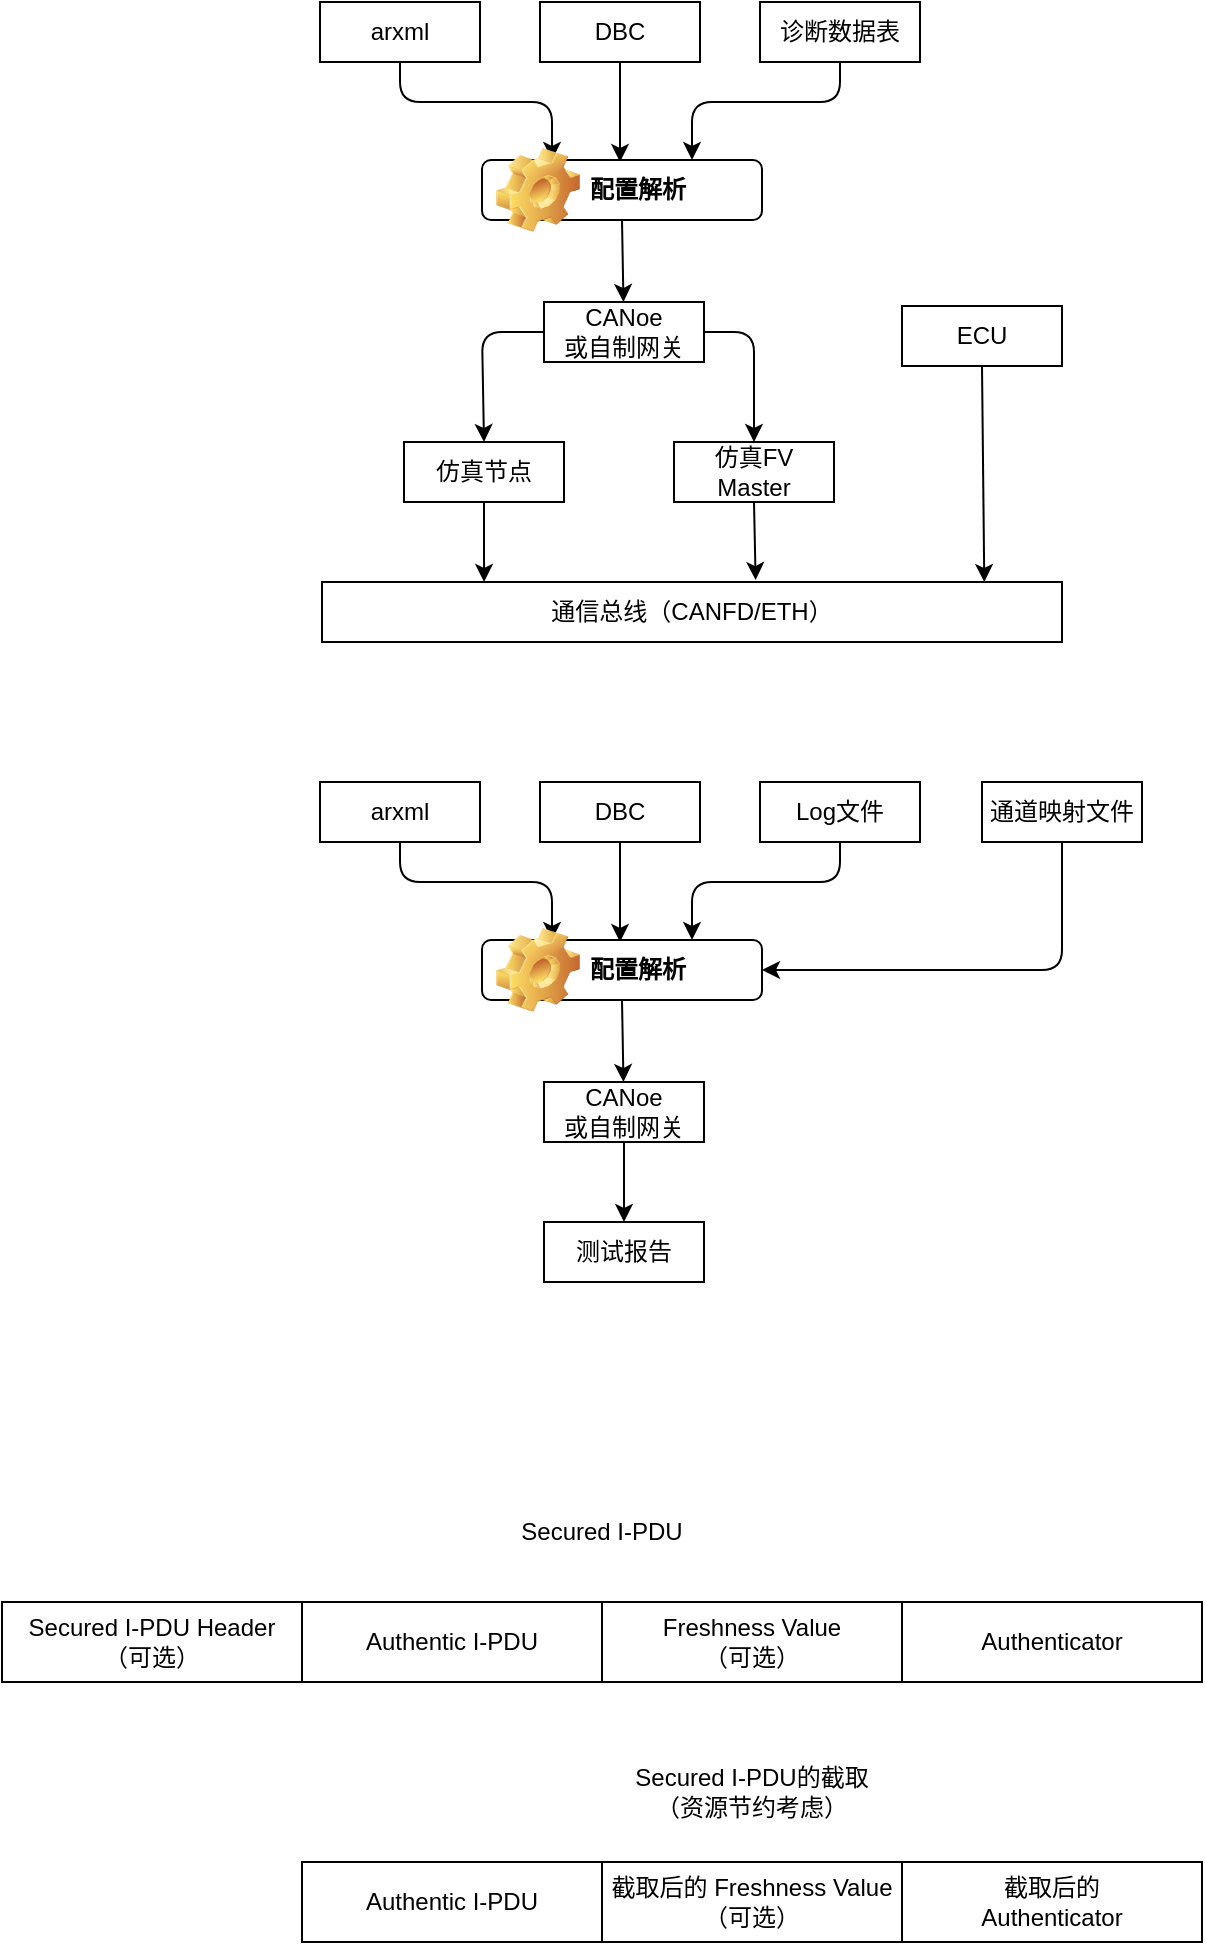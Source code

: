 <mxfile>
    <diagram id="tC6HudGiC07o0Kwms-j6" name="Page-1">
        <mxGraphModel dx="613" dy="570" grid="1" gridSize="10" guides="1" tooltips="1" connect="1" arrows="1" fold="1" page="1" pageScale="1" pageWidth="827" pageHeight="1169" math="0" shadow="0">
            <root>
                <mxCell id="0"/>
                <mxCell id="1" parent="0"/>
                <mxCell id="24" style="edgeStyle=none;html=1;exitX=0.5;exitY=1;exitDx=0;exitDy=0;entryX=0.25;entryY=0;entryDx=0;entryDy=0;" parent="1" source="2" target="11" edge="1">
                    <mxGeometry relative="1" as="geometry">
                        <Array as="points">
                            <mxPoint x="219" y="150"/>
                            <mxPoint x="295" y="150"/>
                        </Array>
                    </mxGeometry>
                </mxCell>
                <mxCell id="2" value="arxml" style="rounded=0;whiteSpace=wrap;html=1;" parent="1" vertex="1">
                    <mxGeometry x="179" y="100" width="80" height="30" as="geometry"/>
                </mxCell>
                <mxCell id="25" style="edgeStyle=none;html=1;exitX=0.5;exitY=1;exitDx=0;exitDy=0;" parent="1" source="3" edge="1">
                    <mxGeometry relative="1" as="geometry">
                        <mxPoint x="329" y="180" as="targetPoint"/>
                    </mxGeometry>
                </mxCell>
                <mxCell id="3" value="DBC" style="rounded=0;whiteSpace=wrap;html=1;" parent="1" vertex="1">
                    <mxGeometry x="289" y="100" width="80" height="30" as="geometry"/>
                </mxCell>
                <mxCell id="26" style="edgeStyle=none;html=1;entryX=0.75;entryY=0;entryDx=0;entryDy=0;" parent="1" source="6" target="11" edge="1">
                    <mxGeometry relative="1" as="geometry">
                        <Array as="points">
                            <mxPoint x="439" y="150"/>
                            <mxPoint x="365" y="150"/>
                        </Array>
                    </mxGeometry>
                </mxCell>
                <mxCell id="6" value="诊断数据表" style="rounded=0;whiteSpace=wrap;html=1;" parent="1" vertex="1">
                    <mxGeometry x="399" y="100" width="80" height="30" as="geometry"/>
                </mxCell>
                <mxCell id="27" style="edgeStyle=none;html=1;exitX=0.5;exitY=1;exitDx=0;exitDy=0;" parent="1" source="11" target="13" edge="1">
                    <mxGeometry relative="1" as="geometry"/>
                </mxCell>
                <mxCell id="11" value="配置解析" style="label;whiteSpace=wrap;html=1;image=img/clipart/Gear_128x128.png" parent="1" vertex="1">
                    <mxGeometry x="260" y="179" width="140" height="30" as="geometry"/>
                </mxCell>
                <mxCell id="28" style="edgeStyle=none;html=1;exitX=0;exitY=0.5;exitDx=0;exitDy=0;entryX=0.5;entryY=0;entryDx=0;entryDy=0;" parent="1" source="13" target="14" edge="1">
                    <mxGeometry relative="1" as="geometry">
                        <Array as="points">
                            <mxPoint x="260" y="265"/>
                        </Array>
                    </mxGeometry>
                </mxCell>
                <mxCell id="29" style="edgeStyle=none;html=1;exitX=1;exitY=0.5;exitDx=0;exitDy=0;entryX=0.5;entryY=0;entryDx=0;entryDy=0;" parent="1" source="13" target="15" edge="1">
                    <mxGeometry relative="1" as="geometry">
                        <Array as="points">
                            <mxPoint x="396" y="265"/>
                        </Array>
                    </mxGeometry>
                </mxCell>
                <mxCell id="13" value="CANoe&lt;br&gt;或自制网关" style="rounded=0;whiteSpace=wrap;html=1;" parent="1" vertex="1">
                    <mxGeometry x="291" y="250" width="80" height="30" as="geometry"/>
                </mxCell>
                <mxCell id="30" style="edgeStyle=none;html=1;exitX=0.5;exitY=1;exitDx=0;exitDy=0;entryX=0.219;entryY=0;entryDx=0;entryDy=0;entryPerimeter=0;" parent="1" source="14" target="17" edge="1">
                    <mxGeometry relative="1" as="geometry"/>
                </mxCell>
                <mxCell id="14" value="仿真节点" style="rounded=0;whiteSpace=wrap;html=1;" parent="1" vertex="1">
                    <mxGeometry x="221" y="320" width="80" height="30" as="geometry"/>
                </mxCell>
                <mxCell id="31" style="edgeStyle=none;html=1;exitX=0.5;exitY=1;exitDx=0;exitDy=0;entryX=0.586;entryY=-0.033;entryDx=0;entryDy=0;entryPerimeter=0;" parent="1" source="15" target="17" edge="1">
                    <mxGeometry relative="1" as="geometry"/>
                </mxCell>
                <mxCell id="15" value="仿真FV Master" style="rounded=0;whiteSpace=wrap;html=1;" parent="1" vertex="1">
                    <mxGeometry x="356" y="320" width="80" height="30" as="geometry"/>
                </mxCell>
                <mxCell id="32" style="edgeStyle=none;html=1;exitX=0.5;exitY=1;exitDx=0;exitDy=0;entryX=0.895;entryY=0;entryDx=0;entryDy=0;entryPerimeter=0;" parent="1" source="16" target="17" edge="1">
                    <mxGeometry relative="1" as="geometry"/>
                </mxCell>
                <mxCell id="16" value="ECU" style="rounded=0;whiteSpace=wrap;html=1;" parent="1" vertex="1">
                    <mxGeometry x="470" y="252" width="80" height="30" as="geometry"/>
                </mxCell>
                <mxCell id="17" value="通信总线（CANFD/ETH）" style="rounded=0;whiteSpace=wrap;html=1;" parent="1" vertex="1">
                    <mxGeometry x="180" y="390" width="370" height="30" as="geometry"/>
                </mxCell>
                <mxCell id="33" style="edgeStyle=none;html=1;exitX=0.5;exitY=1;exitDx=0;exitDy=0;entryX=0.25;entryY=0;entryDx=0;entryDy=0;" parent="1" source="34" target="40" edge="1">
                    <mxGeometry relative="1" as="geometry">
                        <Array as="points">
                            <mxPoint x="219" y="540"/>
                            <mxPoint x="295" y="540"/>
                        </Array>
                    </mxGeometry>
                </mxCell>
                <mxCell id="34" value="arxml" style="rounded=0;whiteSpace=wrap;html=1;" parent="1" vertex="1">
                    <mxGeometry x="179" y="490" width="80" height="30" as="geometry"/>
                </mxCell>
                <mxCell id="35" style="edgeStyle=none;html=1;exitX=0.5;exitY=1;exitDx=0;exitDy=0;" parent="1" source="36" edge="1">
                    <mxGeometry relative="1" as="geometry">
                        <mxPoint x="329" y="570" as="targetPoint"/>
                    </mxGeometry>
                </mxCell>
                <mxCell id="36" value="DBC" style="rounded=0;whiteSpace=wrap;html=1;" parent="1" vertex="1">
                    <mxGeometry x="289" y="490" width="80" height="30" as="geometry"/>
                </mxCell>
                <mxCell id="37" style="edgeStyle=none;html=1;entryX=0.75;entryY=0;entryDx=0;entryDy=0;" parent="1" source="38" target="40" edge="1">
                    <mxGeometry relative="1" as="geometry">
                        <Array as="points">
                            <mxPoint x="439" y="540"/>
                            <mxPoint x="365" y="540"/>
                        </Array>
                    </mxGeometry>
                </mxCell>
                <mxCell id="38" value="Log文件" style="rounded=0;whiteSpace=wrap;html=1;" parent="1" vertex="1">
                    <mxGeometry x="399" y="490" width="80" height="30" as="geometry"/>
                </mxCell>
                <mxCell id="39" style="edgeStyle=none;html=1;exitX=0.5;exitY=1;exitDx=0;exitDy=0;" parent="1" source="40" target="43" edge="1">
                    <mxGeometry relative="1" as="geometry"/>
                </mxCell>
                <mxCell id="40" value="配置解析" style="label;whiteSpace=wrap;html=1;image=img/clipart/Gear_128x128.png" parent="1" vertex="1">
                    <mxGeometry x="260" y="569" width="140" height="30" as="geometry"/>
                </mxCell>
                <mxCell id="54" style="edgeStyle=none;html=1;exitX=0.5;exitY=1;exitDx=0;exitDy=0;" parent="1" source="43" target="45" edge="1">
                    <mxGeometry relative="1" as="geometry"/>
                </mxCell>
                <mxCell id="43" value="CANoe&lt;br&gt;或自制网关" style="rounded=0;whiteSpace=wrap;html=1;" parent="1" vertex="1">
                    <mxGeometry x="291" y="640" width="80" height="30" as="geometry"/>
                </mxCell>
                <mxCell id="45" value="测试报告" style="rounded=0;whiteSpace=wrap;html=1;" parent="1" vertex="1">
                    <mxGeometry x="291" y="710" width="80" height="30" as="geometry"/>
                </mxCell>
                <mxCell id="53" style="edgeStyle=none;html=1;exitX=0.5;exitY=1;exitDx=0;exitDy=0;entryX=1;entryY=0.5;entryDx=0;entryDy=0;" parent="1" source="51" target="40" edge="1">
                    <mxGeometry relative="1" as="geometry">
                        <Array as="points">
                            <mxPoint x="550" y="584"/>
                        </Array>
                    </mxGeometry>
                </mxCell>
                <mxCell id="51" value="通道映射文件" style="rounded=0;whiteSpace=wrap;html=1;" parent="1" vertex="1">
                    <mxGeometry x="510" y="490" width="80" height="30" as="geometry"/>
                </mxCell>
                <mxCell id="55" value="Secured I-PDU Header&lt;br&gt;（可选）" style="rounded=0;whiteSpace=wrap;html=1;" parent="1" vertex="1">
                    <mxGeometry x="20" y="900" width="150" height="40" as="geometry"/>
                </mxCell>
                <mxCell id="56" value="Secured I-PDU" style="text;html=1;strokeColor=none;fillColor=none;align=center;verticalAlign=middle;whiteSpace=wrap;rounded=0;" parent="1" vertex="1">
                    <mxGeometry x="260" y="850" width="120" height="30" as="geometry"/>
                </mxCell>
                <mxCell id="57" value="Authentic I-PDU" style="rounded=0;whiteSpace=wrap;html=1;" parent="1" vertex="1">
                    <mxGeometry x="170" y="900" width="150" height="40" as="geometry"/>
                </mxCell>
                <mxCell id="58" value="Freshness Value&lt;br&gt;（可选）" style="rounded=0;whiteSpace=wrap;html=1;" parent="1" vertex="1">
                    <mxGeometry x="320" y="900" width="150" height="40" as="geometry"/>
                </mxCell>
                <mxCell id="59" value="Authenticator" style="rounded=0;whiteSpace=wrap;html=1;" parent="1" vertex="1">
                    <mxGeometry x="470" y="900" width="150" height="40" as="geometry"/>
                </mxCell>
                <mxCell id="61" value="Secured I-PDU的截取（资源节约考虑）" style="text;html=1;strokeColor=none;fillColor=none;align=center;verticalAlign=middle;whiteSpace=wrap;rounded=0;" parent="1" vertex="1">
                    <mxGeometry x="335" y="980" width="120" height="30" as="geometry"/>
                </mxCell>
                <mxCell id="62" value="Authentic I-PDU" style="rounded=0;whiteSpace=wrap;html=1;" parent="1" vertex="1">
                    <mxGeometry x="170" y="1030" width="150" height="40" as="geometry"/>
                </mxCell>
                <mxCell id="63" value="截取后的 Freshness Value&lt;br&gt;（可选）" style="rounded=0;whiteSpace=wrap;html=1;" parent="1" vertex="1">
                    <mxGeometry x="320" y="1030" width="150" height="40" as="geometry"/>
                </mxCell>
                <mxCell id="64" value="截取后的&lt;br&gt;Authenticator" style="rounded=0;whiteSpace=wrap;html=1;" parent="1" vertex="1">
                    <mxGeometry x="470" y="1030" width="150" height="40" as="geometry"/>
                </mxCell>
            </root>
        </mxGraphModel>
    </diagram>
</mxfile>